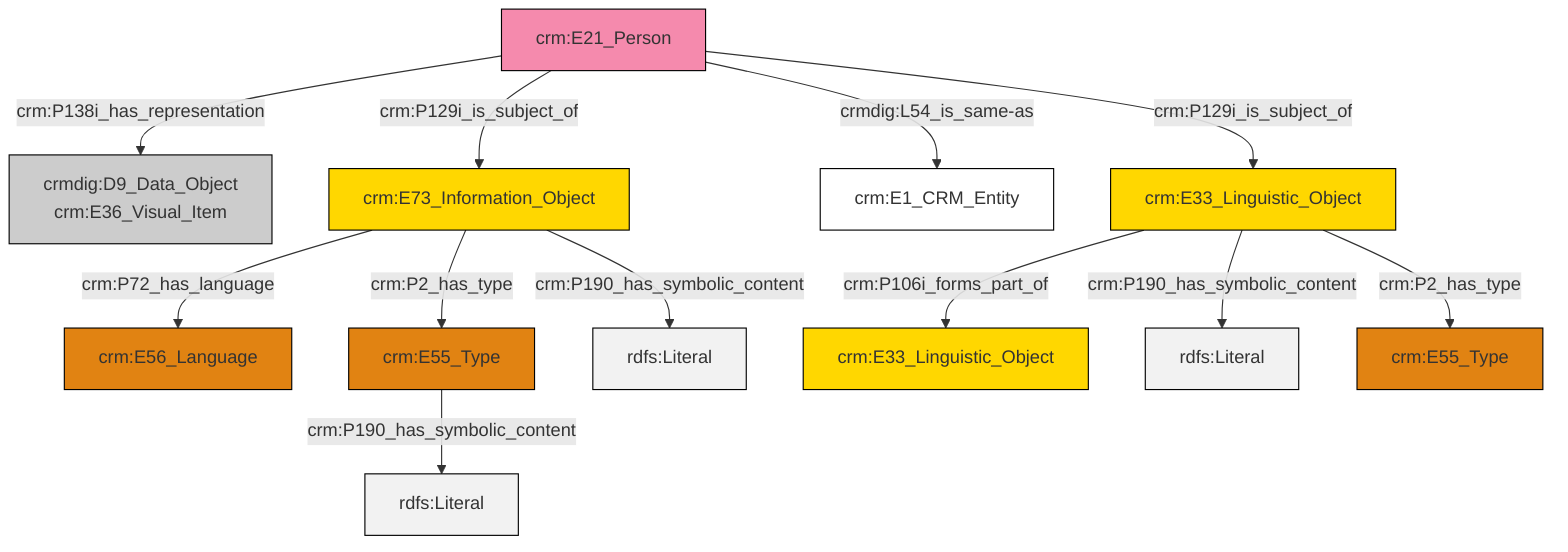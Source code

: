 graph TD
classDef Literal fill:#f2f2f2,stroke:#000000;
classDef CRM_Entity fill:#FFFFFF,stroke:#000000;
classDef Temporal_Entity fill:#00C9E6, stroke:#000000;
classDef Type fill:#E18312, stroke:#000000;
classDef Time-Span fill:#2C9C91, stroke:#000000;
classDef Appellation fill:#FFEB7F, stroke:#000000;
classDef Place fill:#008836, stroke:#000000;
classDef Persistent_Item fill:#B266B2, stroke:#000000;
classDef Conceptual_Object fill:#FFD700, stroke:#000000;
classDef Physical_Thing fill:#D2B48C, stroke:#000000;
classDef Actor fill:#f58aad, stroke:#000000;
classDef PC_Classes fill:#4ce600, stroke:#000000;
classDef Multi fill:#cccccc,stroke:#000000;

2["crm:E33_Linguistic_Object"]:::Conceptual_Object -->|crm:P106i_forms_part_of| 0["crm:E33_Linguistic_Object"]:::Conceptual_Object
5["crm:E73_Information_Object"]:::Conceptual_Object -->|crm:P72_has_language| 3["crm:E56_Language"]:::Type
2["crm:E33_Linguistic_Object"]:::Conceptual_Object -->|crm:P190_has_symbolic_content| 6[rdfs:Literal]:::Literal
7["crm:E21_Person"]:::Actor -->|crm:P138i_has_representation| 8["crmdig:D9_Data_Object<br>crm:E36_Visual_Item"]:::Multi
5["crm:E73_Information_Object"]:::Conceptual_Object -->|crm:P2_has_type| 10["crm:E55_Type"]:::Type
7["crm:E21_Person"]:::Actor -->|crm:P129i_is_subject_of| 5["crm:E73_Information_Object"]:::Conceptual_Object
7["crm:E21_Person"]:::Actor -->|crmdig:L54_is_same-as| 11["crm:E1_CRM_Entity"]:::CRM_Entity
7["crm:E21_Person"]:::Actor -->|crm:P129i_is_subject_of| 2["crm:E33_Linguistic_Object"]:::Conceptual_Object
5["crm:E73_Information_Object"]:::Conceptual_Object -->|crm:P190_has_symbolic_content| 14[rdfs:Literal]:::Literal
2["crm:E33_Linguistic_Object"]:::Conceptual_Object -->|crm:P2_has_type| 15["crm:E55_Type"]:::Type
10["crm:E55_Type"]:::Type -->|crm:P190_has_symbolic_content| 21[rdfs:Literal]:::Literal